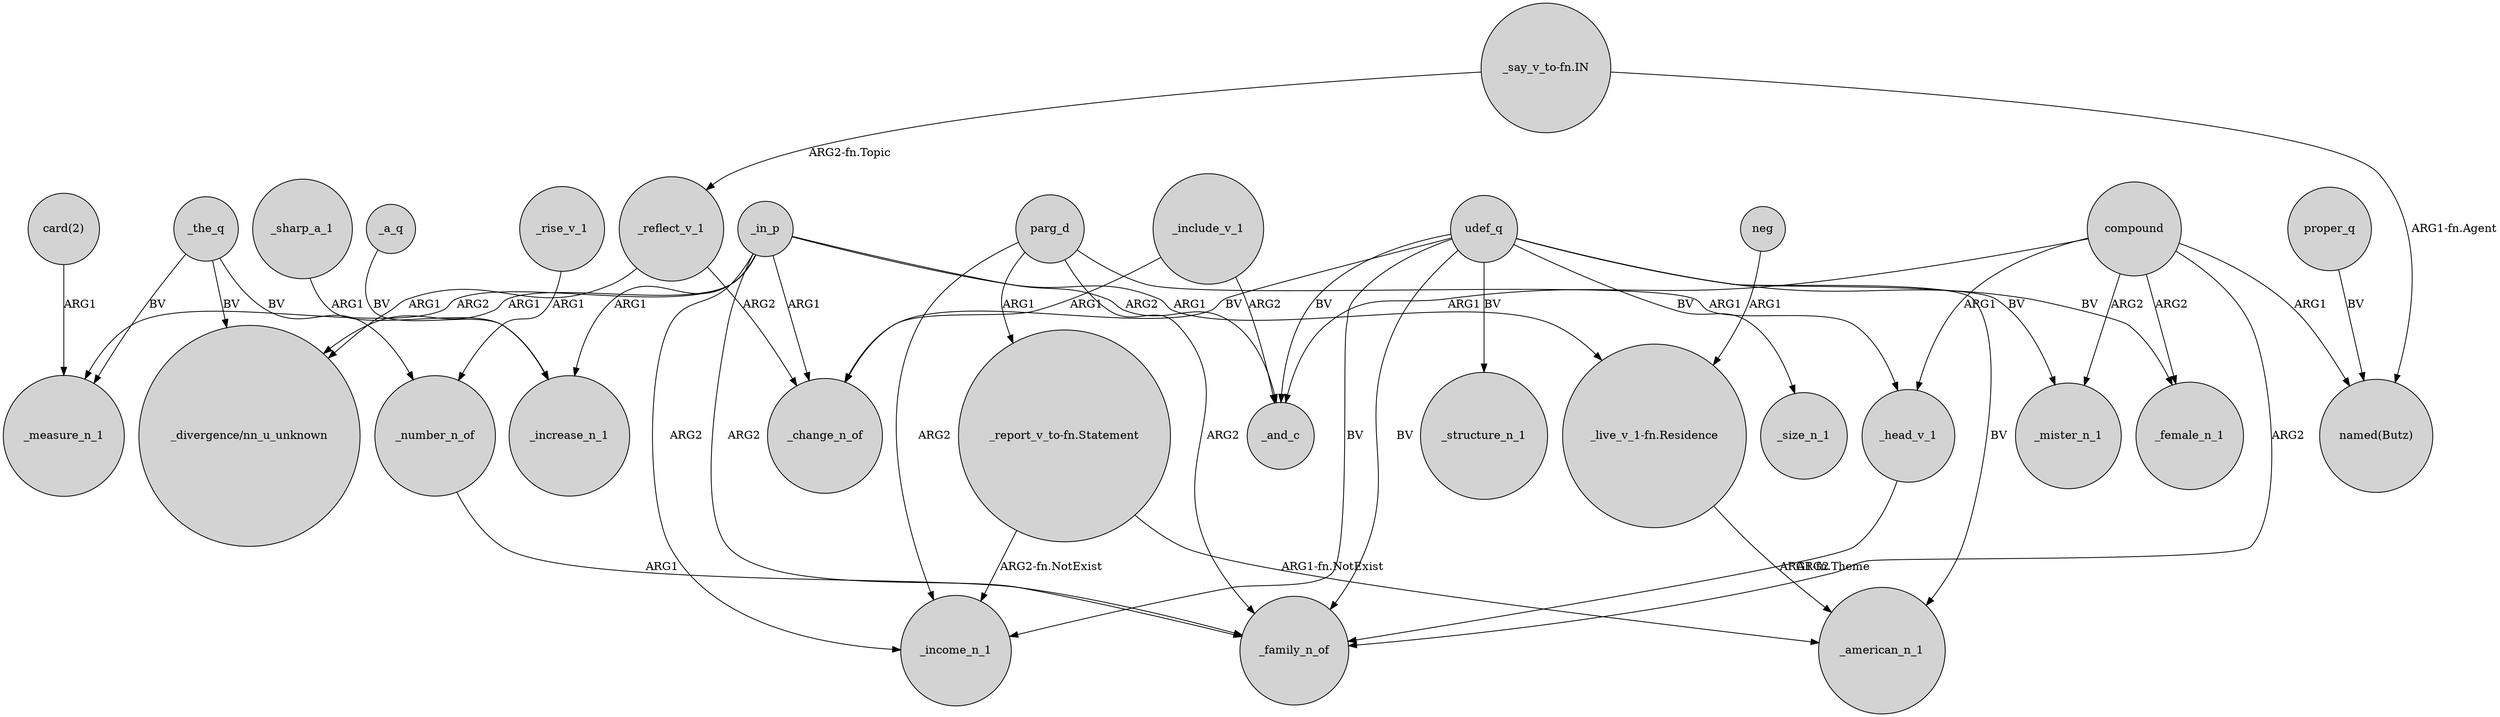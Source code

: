 digraph {
	node [shape=circle style=filled]
	"card(2)" -> _measure_n_1 [label=ARG1]
	_include_v_1 -> _and_c [label=ARG2]
	_the_q -> _measure_n_1 [label=BV]
	parg_d -> _head_v_1 [label=ARG1]
	"_report_v_to-fn.Statement" -> _american_n_1 [label="ARG1-fn.NotExist"]
	"_say_v_to-fn.IN" -> _reflect_v_1 [label="ARG2-fn.Topic"]
	_a_q -> _increase_n_1 [label=BV]
	_in_p -> "_live_v_1-fn.Residence" [label=ARG1]
	_in_p -> _family_n_of [label=ARG2]
	compound -> _head_v_1 [label=ARG1]
	udef_q -> _size_n_1 [label=BV]
	parg_d -> _family_n_of [label=ARG2]
	compound -> _mister_n_1 [label=ARG2]
	udef_q -> _mister_n_1 [label=BV]
	_the_q -> _number_n_of [label=BV]
	compound -> _family_n_of [label=ARG2]
	_rise_v_1 -> _number_n_of [label=ARG1]
	compound -> _female_n_1 [label=ARG2]
	_in_p -> _change_n_of [label=ARG1]
	parg_d -> _income_n_1 [label=ARG2]
	_include_v_1 -> _change_n_of [label=ARG1]
	udef_q -> _change_n_of [label=BV]
	udef_q -> _structure_n_1 [label=BV]
	proper_q -> "named(Butz)" [label=BV]
	_head_v_1 -> _family_n_of [label=ARG2]
	neg -> "_live_v_1-fn.Residence" [label=ARG1]
	"_say_v_to-fn.IN" -> "named(Butz)" [label="ARG1-fn.Agent"]
	compound -> _and_c [label=ARG1]
	parg_d -> "_report_v_to-fn.Statement" [label=ARG1]
	udef_q -> _female_n_1 [label=BV]
	_the_q -> "_divergence/nn_u_unknown" [label=BV]
	udef_q -> _american_n_1 [label=BV]
	_reflect_v_1 -> "_divergence/nn_u_unknown" [label=ARG1]
	compound -> "named(Butz)" [label=ARG1]
	"_report_v_to-fn.Statement" -> _income_n_1 [label="ARG2-fn.NotExist"]
	_number_n_of -> _family_n_of [label=ARG1]
	_sharp_a_1 -> _increase_n_1 [label=ARG1]
	"_live_v_1-fn.Residence" -> _american_n_1 [label="ARG1-fn.Theme"]
	_in_p -> _income_n_1 [label=ARG2]
	_in_p -> _measure_n_1 [label=ARG2]
	_reflect_v_1 -> _change_n_of [label=ARG2]
	udef_q -> _family_n_of [label=BV]
	udef_q -> _and_c [label=BV]
	_in_p -> _and_c [label=ARG2]
	_in_p -> _increase_n_1 [label=ARG1]
	_in_p -> "_divergence/nn_u_unknown" [label=ARG1]
	udef_q -> _income_n_1 [label=BV]
}
